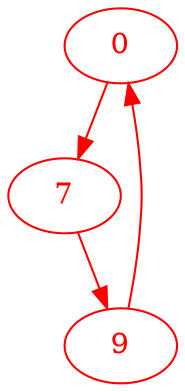 digraph g{
node [color = red, fontcolor=red]; 0 7 9 ;
0 -> 7 [color=red] ;
7 -> 9 [color=red] ;
9 -> 0 [color=red] ;
}